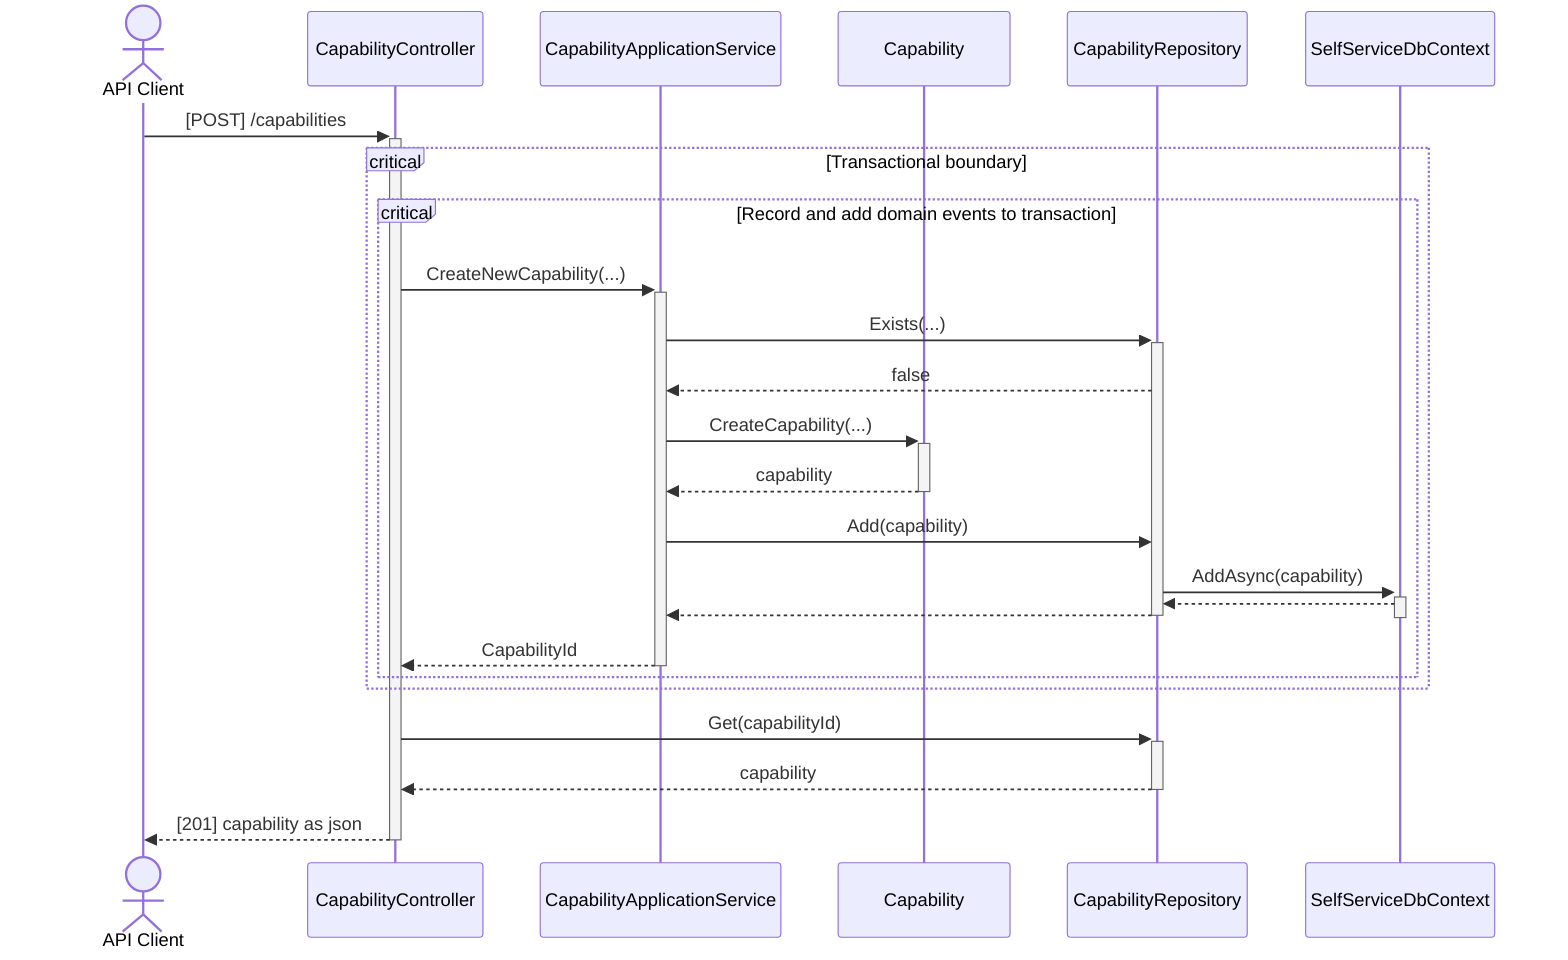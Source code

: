 sequenceDiagram
    actor client as API Client
    participant cc as CapabilityController
    participant cas as CapabilityApplicationService
    participant c as Capability
    participant cr as CapabilityRepository
    participant ef as SelfServiceDbContext

    client ->>+ cc: [POST] /capabilities
        critical Transactional boundary
        critical Record and add domain events to transaction
            cc ->>+ cas: CreateNewCapability(...)
                cas ->>+ cr: Exists(...)
                cr -->> cas: false

                cas ->>+ c: CreateCapability(...)
                c -->>- cas: capability

                cas ->> cr: Add(capability)
                    cr ->>+ ef: AddAsync(capability)
                    ef -->>- cr:  
                cr -->>- cas: 
            cas -->>- cc: CapabilityId
        end
        end

        cc ->>+ cr: Get(capabilityId)
        cr -->>- cc: capability

    cc -->>- client: [201] capability as json